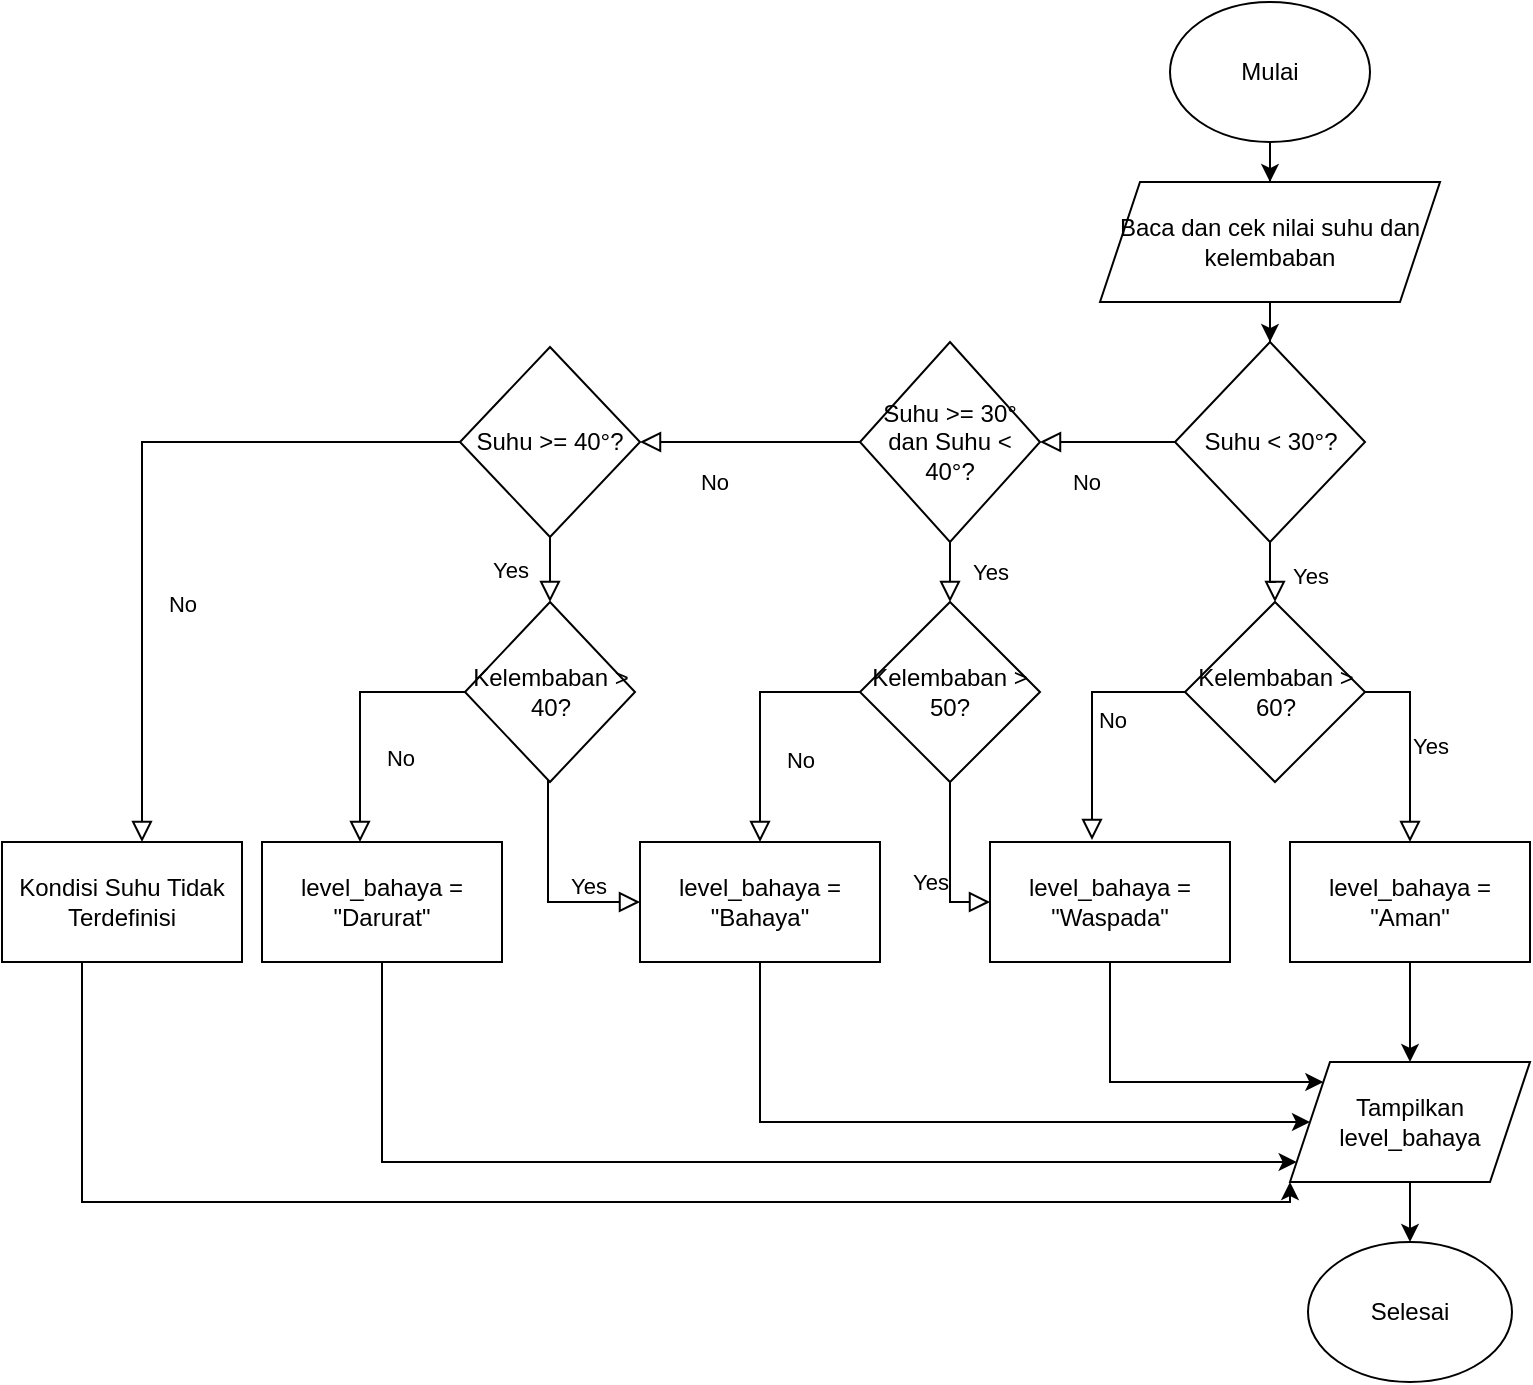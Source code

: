 <mxfile version="26.2.12">
  <diagram id="C5RBs43oDa-KdzZeNtuy" name="Page-1">
    <mxGraphModel dx="717" dy="1194" grid="1" gridSize="10" guides="1" tooltips="1" connect="1" arrows="1" fold="1" page="1" pageScale="1" pageWidth="827" pageHeight="1169" math="0" shadow="0">
      <root>
        <mxCell id="WIyWlLk6GJQsqaUBKTNV-0" />
        <mxCell id="WIyWlLk6GJQsqaUBKTNV-1" parent="WIyWlLk6GJQsqaUBKTNV-0" />
        <mxCell id="WIyWlLk6GJQsqaUBKTNV-4" value="Yes" style="rounded=0;html=1;jettySize=auto;orthogonalLoop=1;fontSize=11;endArrow=block;endFill=0;endSize=8;strokeWidth=1;shadow=0;labelBackgroundColor=none;edgeStyle=orthogonalEdgeStyle;exitX=0.5;exitY=1;exitDx=0;exitDy=0;" parent="WIyWlLk6GJQsqaUBKTNV-1" source="Y_bvhizd9E-l49RVTs9C-3" target="Y_bvhizd9E-l49RVTs9C-6" edge="1">
          <mxGeometry y="20" relative="1" as="geometry">
            <mxPoint as="offset" />
            <mxPoint x="574" y="490" as="sourcePoint" />
            <mxPoint x="654" y="420" as="targetPoint" />
          </mxGeometry>
        </mxCell>
        <mxCell id="WIyWlLk6GJQsqaUBKTNV-5" value="No" style="edgeStyle=orthogonalEdgeStyle;rounded=0;html=1;jettySize=auto;orthogonalLoop=1;fontSize=11;endArrow=block;endFill=0;endSize=8;strokeWidth=1;shadow=0;labelBackgroundColor=none;exitX=0;exitY=0.5;exitDx=0;exitDy=0;entryX=0.425;entryY=-0.017;entryDx=0;entryDy=0;entryPerimeter=0;" parent="WIyWlLk6GJQsqaUBKTNV-1" source="Y_bvhizd9E-l49RVTs9C-6" target="Y_bvhizd9E-l49RVTs9C-11" edge="1">
          <mxGeometry y="10" relative="1" as="geometry">
            <mxPoint as="offset" />
            <mxPoint x="434" y="450" as="sourcePoint" />
            <mxPoint x="309" y="525" as="targetPoint" />
            <Array as="points">
              <mxPoint x="565" y="435" />
            </Array>
          </mxGeometry>
        </mxCell>
        <mxCell id="WIyWlLk6GJQsqaUBKTNV-8" value="No" style="rounded=0;html=1;jettySize=auto;orthogonalLoop=1;fontSize=11;endArrow=block;endFill=0;endSize=8;strokeWidth=1;shadow=0;labelBackgroundColor=none;edgeStyle=orthogonalEdgeStyle;exitX=0;exitY=0.5;exitDx=0;exitDy=0;" parent="WIyWlLk6GJQsqaUBKTNV-1" source="Y_bvhizd9E-l49RVTs9C-3" target="Y_bvhizd9E-l49RVTs9C-13" edge="1">
          <mxGeometry x="0.333" y="20" relative="1" as="geometry">
            <mxPoint as="offset" />
            <mxPoint x="594" y="310" as="sourcePoint" />
            <mxPoint x="484" y="330" as="targetPoint" />
            <Array as="points" />
          </mxGeometry>
        </mxCell>
        <mxCell id="WIyWlLk6GJQsqaUBKTNV-9" value="Yes" style="edgeStyle=orthogonalEdgeStyle;rounded=0;html=1;jettySize=auto;orthogonalLoop=1;fontSize=11;endArrow=block;endFill=0;endSize=8;strokeWidth=1;shadow=0;labelBackgroundColor=none;exitX=1;exitY=0.5;exitDx=0;exitDy=0;" parent="WIyWlLk6GJQsqaUBKTNV-1" source="Y_bvhizd9E-l49RVTs9C-6" target="Y_bvhizd9E-l49RVTs9C-7" edge="1">
          <mxGeometry y="10" relative="1" as="geometry">
            <mxPoint as="offset" />
            <mxPoint x="794" y="600" as="sourcePoint" />
            <mxPoint x="754" y="560" as="targetPoint" />
            <Array as="points">
              <mxPoint x="724" y="435" />
            </Array>
          </mxGeometry>
        </mxCell>
        <mxCell id="Y_bvhizd9E-l49RVTs9C-2" value="" style="edgeStyle=orthogonalEdgeStyle;rounded=0;orthogonalLoop=1;jettySize=auto;html=1;" edge="1" parent="WIyWlLk6GJQsqaUBKTNV-1" source="Y_bvhizd9E-l49RVTs9C-0" target="Y_bvhizd9E-l49RVTs9C-1">
          <mxGeometry relative="1" as="geometry" />
        </mxCell>
        <mxCell id="Y_bvhizd9E-l49RVTs9C-0" value="Mulai" style="ellipse;whiteSpace=wrap;html=1;" vertex="1" parent="WIyWlLk6GJQsqaUBKTNV-1">
          <mxGeometry x="604" y="90" width="100" height="70" as="geometry" />
        </mxCell>
        <mxCell id="Y_bvhizd9E-l49RVTs9C-4" value="" style="edgeStyle=orthogonalEdgeStyle;rounded=0;orthogonalLoop=1;jettySize=auto;html=1;" edge="1" parent="WIyWlLk6GJQsqaUBKTNV-1" source="Y_bvhizd9E-l49RVTs9C-1" target="Y_bvhizd9E-l49RVTs9C-3">
          <mxGeometry relative="1" as="geometry" />
        </mxCell>
        <mxCell id="Y_bvhizd9E-l49RVTs9C-1" value="Baca dan cek nilai suhu dan kelembaban" style="shape=parallelogram;perimeter=parallelogramPerimeter;whiteSpace=wrap;html=1;fixedSize=1;" vertex="1" parent="WIyWlLk6GJQsqaUBKTNV-1">
          <mxGeometry x="569" y="180" width="170" height="60" as="geometry" />
        </mxCell>
        <mxCell id="Y_bvhizd9E-l49RVTs9C-3" value="Suhu &amp;lt; 30°?" style="rhombus;whiteSpace=wrap;html=1;" vertex="1" parent="WIyWlLk6GJQsqaUBKTNV-1">
          <mxGeometry x="606.5" y="260" width="95" height="100" as="geometry" />
        </mxCell>
        <mxCell id="Y_bvhizd9E-l49RVTs9C-6" value="Kelembaban &amp;gt; 60?" style="rhombus;whiteSpace=wrap;html=1;" vertex="1" parent="WIyWlLk6GJQsqaUBKTNV-1">
          <mxGeometry x="611.5" y="390" width="90" height="90" as="geometry" />
        </mxCell>
        <mxCell id="Y_bvhizd9E-l49RVTs9C-10" value="" style="edgeStyle=orthogonalEdgeStyle;rounded=0;orthogonalLoop=1;jettySize=auto;html=1;" edge="1" parent="WIyWlLk6GJQsqaUBKTNV-1" source="Y_bvhizd9E-l49RVTs9C-7" target="Y_bvhizd9E-l49RVTs9C-9">
          <mxGeometry relative="1" as="geometry" />
        </mxCell>
        <mxCell id="Y_bvhizd9E-l49RVTs9C-7" value="level_bahaya = &quot;Aman&quot;" style="rounded=0;whiteSpace=wrap;html=1;" vertex="1" parent="WIyWlLk6GJQsqaUBKTNV-1">
          <mxGeometry x="664" y="510" width="120" height="60" as="geometry" />
        </mxCell>
        <mxCell id="Y_bvhizd9E-l49RVTs9C-29" value="" style="edgeStyle=orthogonalEdgeStyle;rounded=0;orthogonalLoop=1;jettySize=auto;html=1;" edge="1" parent="WIyWlLk6GJQsqaUBKTNV-1" source="Y_bvhizd9E-l49RVTs9C-9" target="Y_bvhizd9E-l49RVTs9C-28">
          <mxGeometry relative="1" as="geometry" />
        </mxCell>
        <mxCell id="Y_bvhizd9E-l49RVTs9C-9" value="Tampilkan level_bahaya" style="shape=parallelogram;perimeter=parallelogramPerimeter;whiteSpace=wrap;html=1;fixedSize=1;" vertex="1" parent="WIyWlLk6GJQsqaUBKTNV-1">
          <mxGeometry x="664" y="620" width="120" height="60" as="geometry" />
        </mxCell>
        <mxCell id="Y_bvhizd9E-l49RVTs9C-12" style="edgeStyle=orthogonalEdgeStyle;rounded=0;orthogonalLoop=1;jettySize=auto;html=1;" edge="1" parent="WIyWlLk6GJQsqaUBKTNV-1" source="Y_bvhizd9E-l49RVTs9C-11" target="Y_bvhizd9E-l49RVTs9C-9">
          <mxGeometry relative="1" as="geometry">
            <Array as="points">
              <mxPoint x="574" y="630" />
            </Array>
          </mxGeometry>
        </mxCell>
        <mxCell id="Y_bvhizd9E-l49RVTs9C-11" value="level_bahaya = &quot;Waspada&quot;" style="rounded=0;whiteSpace=wrap;html=1;" vertex="1" parent="WIyWlLk6GJQsqaUBKTNV-1">
          <mxGeometry x="514" y="510" width="120" height="60" as="geometry" />
        </mxCell>
        <mxCell id="Y_bvhizd9E-l49RVTs9C-13" value="Suhu &amp;gt;= 30° dan Suhu &amp;lt; 40°?" style="rhombus;whiteSpace=wrap;html=1;" vertex="1" parent="WIyWlLk6GJQsqaUBKTNV-1">
          <mxGeometry x="449" y="260" width="90" height="100" as="geometry" />
        </mxCell>
        <mxCell id="Y_bvhizd9E-l49RVTs9C-14" value="Yes" style="rounded=0;html=1;jettySize=auto;orthogonalLoop=1;fontSize=11;endArrow=block;endFill=0;endSize=8;strokeWidth=1;shadow=0;labelBackgroundColor=none;edgeStyle=orthogonalEdgeStyle;exitX=0.5;exitY=1;exitDx=0;exitDy=0;" edge="1" parent="WIyWlLk6GJQsqaUBKTNV-1" source="Y_bvhizd9E-l49RVTs9C-13" target="Y_bvhizd9E-l49RVTs9C-15">
          <mxGeometry y="20" relative="1" as="geometry">
            <mxPoint as="offset" />
            <mxPoint x="504" y="344.444" as="sourcePoint" />
            <mxPoint x="514" y="410" as="targetPoint" />
            <Array as="points">
              <mxPoint x="494" y="360" />
            </Array>
          </mxGeometry>
        </mxCell>
        <mxCell id="Y_bvhizd9E-l49RVTs9C-15" value="Kelembaban &amp;gt; 50?" style="rhombus;whiteSpace=wrap;html=1;" vertex="1" parent="WIyWlLk6GJQsqaUBKTNV-1">
          <mxGeometry x="449" y="390" width="90" height="90" as="geometry" />
        </mxCell>
        <mxCell id="Y_bvhizd9E-l49RVTs9C-16" value="Yes" style="rounded=0;html=1;jettySize=auto;orthogonalLoop=1;fontSize=11;endArrow=block;endFill=0;endSize=8;strokeWidth=1;shadow=0;labelBackgroundColor=none;edgeStyle=orthogonalEdgeStyle;entryX=0;entryY=0.5;entryDx=0;entryDy=0;" edge="1" parent="WIyWlLk6GJQsqaUBKTNV-1" source="Y_bvhizd9E-l49RVTs9C-15" target="Y_bvhizd9E-l49RVTs9C-11">
          <mxGeometry x="0.25" y="-10" relative="1" as="geometry">
            <mxPoint as="offset" />
            <mxPoint x="493.5" y="500" as="sourcePoint" />
            <mxPoint x="493.5" y="530" as="targetPoint" />
            <Array as="points" />
          </mxGeometry>
        </mxCell>
        <mxCell id="Y_bvhizd9E-l49RVTs9C-17" value="No" style="rounded=0;html=1;jettySize=auto;orthogonalLoop=1;fontSize=11;endArrow=block;endFill=0;endSize=8;strokeWidth=1;shadow=0;labelBackgroundColor=none;edgeStyle=orthogonalEdgeStyle;exitX=0;exitY=0.5;exitDx=0;exitDy=0;" edge="1" parent="WIyWlLk6GJQsqaUBKTNV-1" source="Y_bvhizd9E-l49RVTs9C-15" target="Y_bvhizd9E-l49RVTs9C-18">
          <mxGeometry x="0.333" y="20" relative="1" as="geometry">
            <mxPoint as="offset" />
            <mxPoint x="399" y="430" as="sourcePoint" />
            <mxPoint x="399" y="510" as="targetPoint" />
            <Array as="points">
              <mxPoint x="399" y="435" />
            </Array>
          </mxGeometry>
        </mxCell>
        <mxCell id="Y_bvhizd9E-l49RVTs9C-19" style="edgeStyle=orthogonalEdgeStyle;rounded=0;orthogonalLoop=1;jettySize=auto;html=1;" edge="1" parent="WIyWlLk6GJQsqaUBKTNV-1" source="Y_bvhizd9E-l49RVTs9C-18" target="Y_bvhizd9E-l49RVTs9C-9">
          <mxGeometry relative="1" as="geometry">
            <Array as="points">
              <mxPoint x="399" y="650" />
            </Array>
          </mxGeometry>
        </mxCell>
        <mxCell id="Y_bvhizd9E-l49RVTs9C-18" value="level_bahaya = &quot;Bahaya&quot;" style="rounded=0;whiteSpace=wrap;html=1;" vertex="1" parent="WIyWlLk6GJQsqaUBKTNV-1">
          <mxGeometry x="339" y="510" width="120" height="60" as="geometry" />
        </mxCell>
        <mxCell id="Y_bvhizd9E-l49RVTs9C-20" value="No" style="rounded=0;html=1;jettySize=auto;orthogonalLoop=1;fontSize=11;endArrow=block;endFill=0;endSize=8;strokeWidth=1;shadow=0;labelBackgroundColor=none;edgeStyle=orthogonalEdgeStyle;" edge="1" parent="WIyWlLk6GJQsqaUBKTNV-1" source="Y_bvhizd9E-l49RVTs9C-13" target="Y_bvhizd9E-l49RVTs9C-21">
          <mxGeometry x="0.333" y="20" relative="1" as="geometry">
            <mxPoint as="offset" />
            <mxPoint x="617" y="320" as="sourcePoint" />
            <mxPoint x="309" y="310" as="targetPoint" />
            <Array as="points" />
          </mxGeometry>
        </mxCell>
        <mxCell id="Y_bvhizd9E-l49RVTs9C-21" value="Suhu &amp;gt;= 40°?" style="rhombus;whiteSpace=wrap;html=1;" vertex="1" parent="WIyWlLk6GJQsqaUBKTNV-1">
          <mxGeometry x="249" y="262.5" width="90" height="95" as="geometry" />
        </mxCell>
        <mxCell id="Y_bvhizd9E-l49RVTs9C-22" value="Yes" style="rounded=0;html=1;jettySize=auto;orthogonalLoop=1;fontSize=11;endArrow=block;endFill=0;endSize=8;strokeWidth=1;shadow=0;labelBackgroundColor=none;edgeStyle=orthogonalEdgeStyle;" edge="1" parent="WIyWlLk6GJQsqaUBKTNV-1" source="Y_bvhizd9E-l49RVTs9C-21" target="Y_bvhizd9E-l49RVTs9C-23">
          <mxGeometry y="20" relative="1" as="geometry">
            <mxPoint as="offset" />
            <mxPoint x="504" y="370" as="sourcePoint" />
            <mxPoint x="299" y="400" as="targetPoint" />
            <Array as="points" />
          </mxGeometry>
        </mxCell>
        <mxCell id="Y_bvhizd9E-l49RVTs9C-23" value="Kelembaban &amp;gt; 40?" style="rhombus;whiteSpace=wrap;html=1;" vertex="1" parent="WIyWlLk6GJQsqaUBKTNV-1">
          <mxGeometry x="251.5" y="390" width="85" height="90" as="geometry" />
        </mxCell>
        <mxCell id="Y_bvhizd9E-l49RVTs9C-24" value="Yes" style="rounded=0;html=1;jettySize=auto;orthogonalLoop=1;fontSize=11;endArrow=block;endFill=0;endSize=8;strokeWidth=1;shadow=0;labelBackgroundColor=none;edgeStyle=orthogonalEdgeStyle;" edge="1" parent="WIyWlLk6GJQsqaUBKTNV-1" source="Y_bvhizd9E-l49RVTs9C-23" target="Y_bvhizd9E-l49RVTs9C-18">
          <mxGeometry y="20" relative="1" as="geometry">
            <mxPoint as="offset" />
            <mxPoint x="289" y="510" as="sourcePoint" />
            <mxPoint x="304" y="400" as="targetPoint" />
            <Array as="points">
              <mxPoint x="293" y="540" />
            </Array>
          </mxGeometry>
        </mxCell>
        <mxCell id="Y_bvhizd9E-l49RVTs9C-25" value="No" style="rounded=0;html=1;jettySize=auto;orthogonalLoop=1;fontSize=11;endArrow=block;endFill=0;endSize=8;strokeWidth=1;shadow=0;labelBackgroundColor=none;edgeStyle=orthogonalEdgeStyle;exitX=0;exitY=0.5;exitDx=0;exitDy=0;" edge="1" parent="WIyWlLk6GJQsqaUBKTNV-1" source="Y_bvhizd9E-l49RVTs9C-23" target="Y_bvhizd9E-l49RVTs9C-26">
          <mxGeometry x="0.333" y="20" relative="1" as="geometry">
            <mxPoint as="offset" />
            <mxPoint x="249" y="435" as="sourcePoint" />
            <mxPoint x="199" y="510" as="targetPoint" />
            <Array as="points">
              <mxPoint x="199" y="435" />
            </Array>
          </mxGeometry>
        </mxCell>
        <mxCell id="Y_bvhizd9E-l49RVTs9C-27" style="edgeStyle=orthogonalEdgeStyle;rounded=0;orthogonalLoop=1;jettySize=auto;html=1;" edge="1" parent="WIyWlLk6GJQsqaUBKTNV-1" source="Y_bvhizd9E-l49RVTs9C-26" target="Y_bvhizd9E-l49RVTs9C-9">
          <mxGeometry relative="1" as="geometry">
            <mxPoint x="664" y="680" as="targetPoint" />
            <Array as="points">
              <mxPoint x="210" y="670" />
            </Array>
          </mxGeometry>
        </mxCell>
        <mxCell id="Y_bvhizd9E-l49RVTs9C-26" value="level_bahaya = &quot;Darurat&quot;" style="rounded=0;whiteSpace=wrap;html=1;" vertex="1" parent="WIyWlLk6GJQsqaUBKTNV-1">
          <mxGeometry x="150" y="510" width="120" height="60" as="geometry" />
        </mxCell>
        <mxCell id="Y_bvhizd9E-l49RVTs9C-28" value="Selesai" style="ellipse;whiteSpace=wrap;html=1;" vertex="1" parent="WIyWlLk6GJQsqaUBKTNV-1">
          <mxGeometry x="673" y="710" width="102" height="70" as="geometry" />
        </mxCell>
        <mxCell id="Y_bvhizd9E-l49RVTs9C-30" value="No" style="rounded=0;html=1;jettySize=auto;orthogonalLoop=1;fontSize=11;endArrow=block;endFill=0;endSize=8;strokeWidth=1;shadow=0;labelBackgroundColor=none;edgeStyle=orthogonalEdgeStyle;" edge="1" parent="WIyWlLk6GJQsqaUBKTNV-1" source="Y_bvhizd9E-l49RVTs9C-21" target="Y_bvhizd9E-l49RVTs9C-31">
          <mxGeometry x="0.333" y="20" relative="1" as="geometry">
            <mxPoint as="offset" />
            <mxPoint x="183" y="310" as="sourcePoint" />
            <mxPoint x="90" y="500" as="targetPoint" />
            <Array as="points">
              <mxPoint x="90" y="310" />
            </Array>
          </mxGeometry>
        </mxCell>
        <mxCell id="Y_bvhizd9E-l49RVTs9C-32" style="edgeStyle=orthogonalEdgeStyle;rounded=0;orthogonalLoop=1;jettySize=auto;html=1;entryX=0;entryY=1;entryDx=0;entryDy=0;" edge="1" parent="WIyWlLk6GJQsqaUBKTNV-1" source="Y_bvhizd9E-l49RVTs9C-31" target="Y_bvhizd9E-l49RVTs9C-9">
          <mxGeometry relative="1" as="geometry">
            <mxPoint x="60.0" y="700" as="targetPoint" />
            <Array as="points">
              <mxPoint x="60" y="690" />
              <mxPoint x="664" y="690" />
            </Array>
          </mxGeometry>
        </mxCell>
        <mxCell id="Y_bvhizd9E-l49RVTs9C-31" value="Kondisi Suhu Tidak Terdefinisi" style="rounded=0;whiteSpace=wrap;html=1;" vertex="1" parent="WIyWlLk6GJQsqaUBKTNV-1">
          <mxGeometry x="20" y="510" width="120" height="60" as="geometry" />
        </mxCell>
      </root>
    </mxGraphModel>
  </diagram>
</mxfile>
